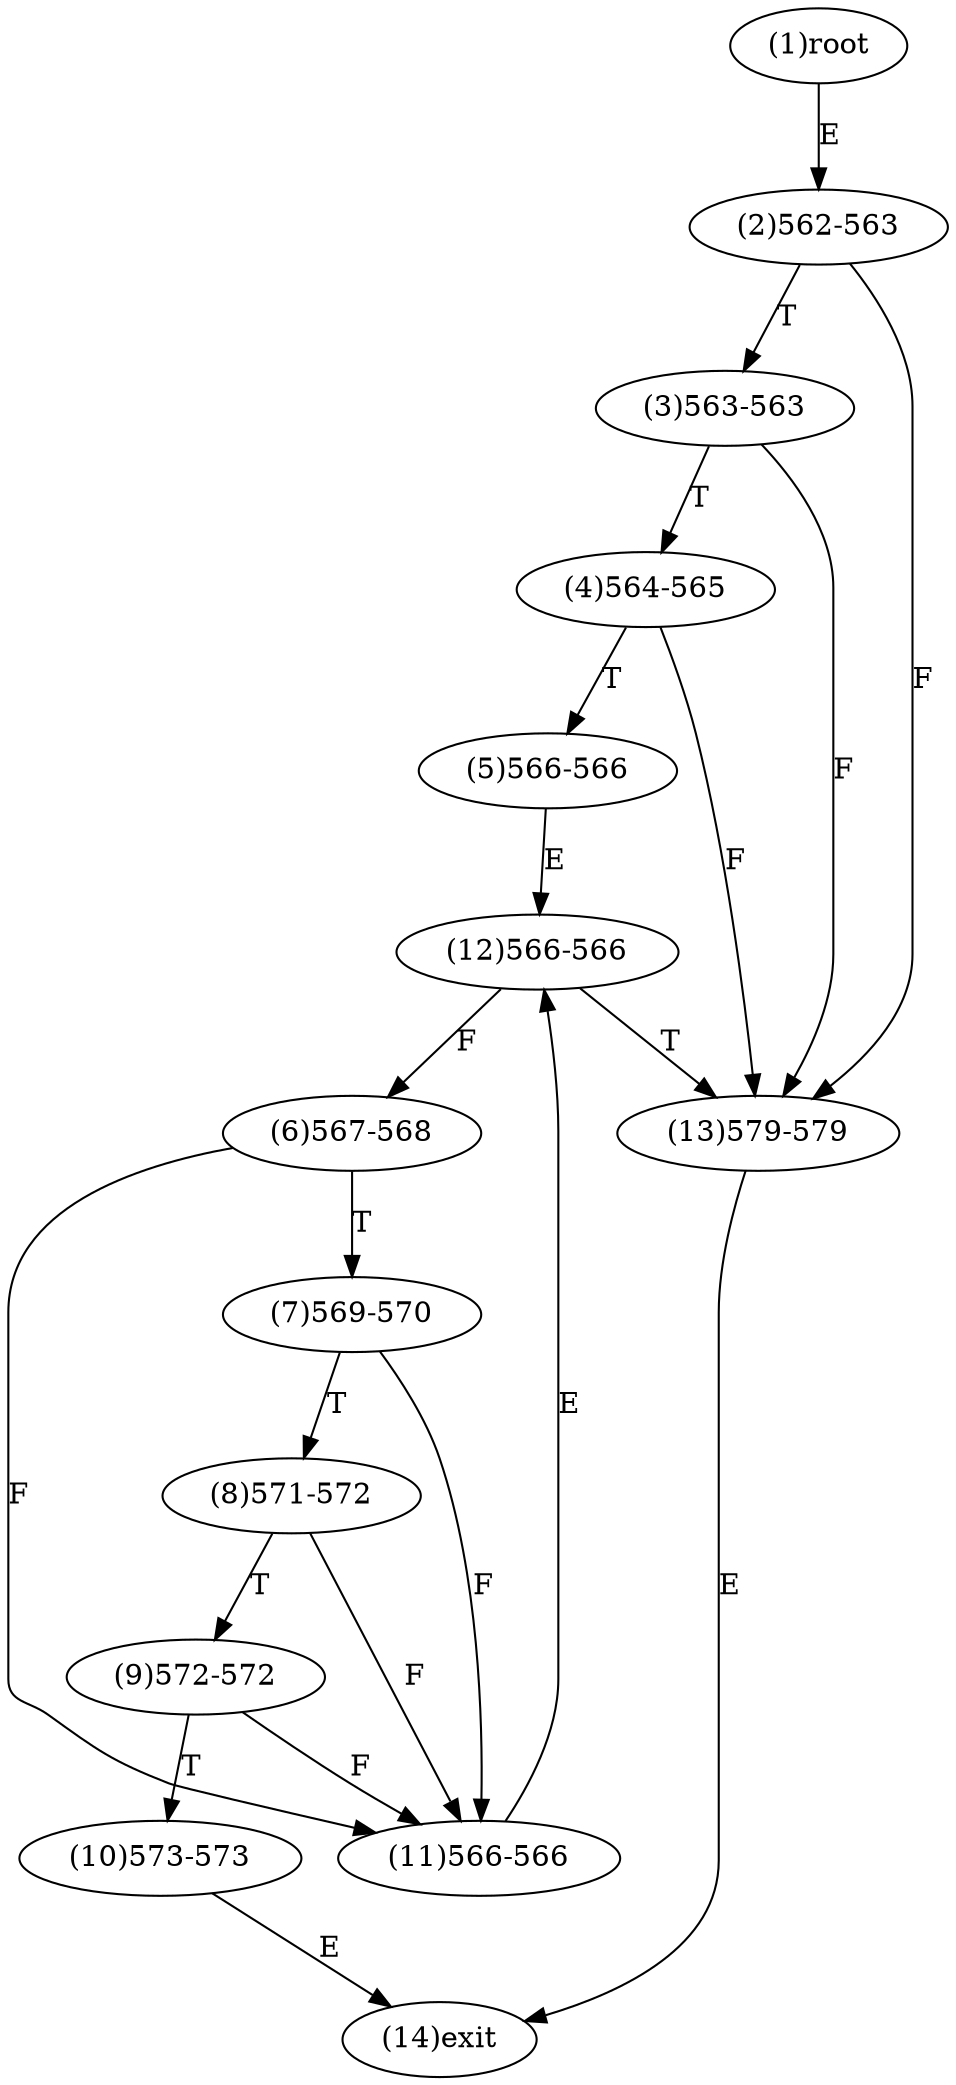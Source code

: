 digraph "" { 
1[ label="(1)root"];
2[ label="(2)562-563"];
3[ label="(3)563-563"];
4[ label="(4)564-565"];
5[ label="(5)566-566"];
6[ label="(6)567-568"];
7[ label="(7)569-570"];
8[ label="(8)571-572"];
9[ label="(9)572-572"];
10[ label="(10)573-573"];
11[ label="(11)566-566"];
12[ label="(12)566-566"];
13[ label="(13)579-579"];
14[ label="(14)exit"];
1->2[ label="E"];
2->13[ label="F"];
2->3[ label="T"];
3->13[ label="F"];
3->4[ label="T"];
4->13[ label="F"];
4->5[ label="T"];
5->12[ label="E"];
6->11[ label="F"];
6->7[ label="T"];
7->11[ label="F"];
7->8[ label="T"];
8->11[ label="F"];
8->9[ label="T"];
9->11[ label="F"];
9->10[ label="T"];
10->14[ label="E"];
11->12[ label="E"];
12->6[ label="F"];
12->13[ label="T"];
13->14[ label="E"];
}